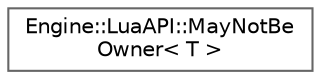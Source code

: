 digraph "Graphical Class Hierarchy"
{
 // LATEX_PDF_SIZE
  bgcolor="transparent";
  edge [fontname=Helvetica,fontsize=10,labelfontname=Helvetica,labelfontsize=10];
  node [fontname=Helvetica,fontsize=10,shape=box,height=0.2,width=0.4];
  rankdir="LR";
  Node0 [label="Engine::LuaAPI::MayNotBe\lOwner\< T \>",height=0.2,width=0.4,color="grey40", fillcolor="white", style="filled",URL="$class_engine_1_1_lua_a_p_i_1_1_may_not_be_owner.html",tooltip=" "];
}
